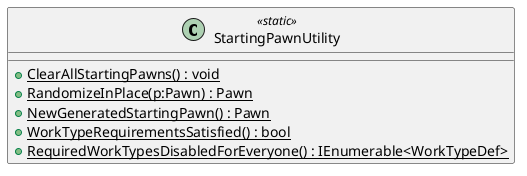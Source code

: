@startuml
class StartingPawnUtility <<static>> {
    + {static} ClearAllStartingPawns() : void
    + {static} RandomizeInPlace(p:Pawn) : Pawn
    + {static} NewGeneratedStartingPawn() : Pawn
    + {static} WorkTypeRequirementsSatisfied() : bool
    + {static} RequiredWorkTypesDisabledForEveryone() : IEnumerable<WorkTypeDef>
}
@enduml
